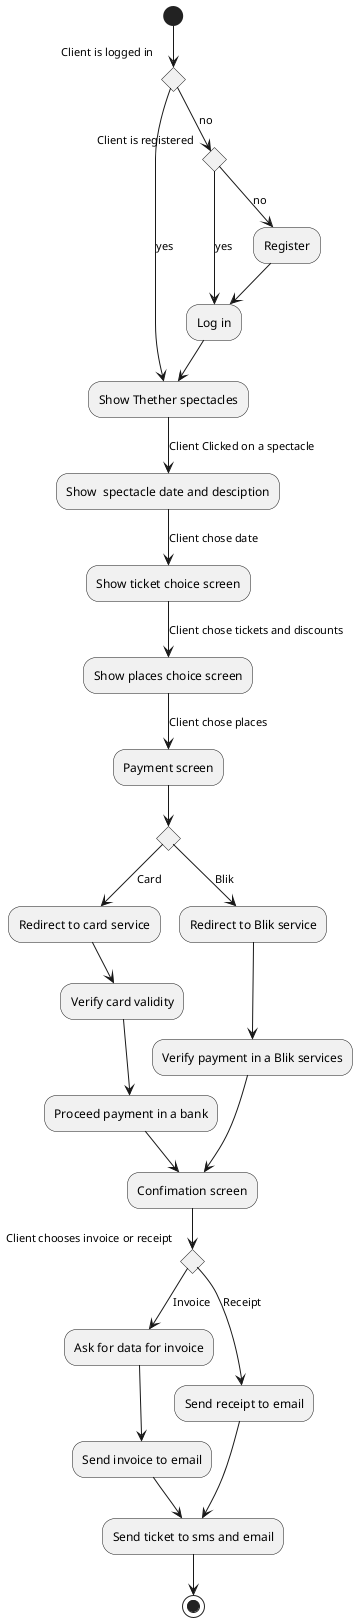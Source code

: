 @startuml activitydiagram
(*) --> if "Client is logged in" then
        --> [yes] "Show Thether spectacles"
    else   
        --> [no] if "Client is registered" then
        --> [yes] "Log in"
    else   
        --> [no] "Register"
        --> "Log in"
    endif
        --> "Show Thether spectacles"
    endif
    --> [Client Clicked on a spectacle] "Show  spectacle date and desciption"
    --> [Client chose date] "Show ticket choice screen"
    --> [Client chose tickets and discounts] "Show places choice screen"
    --> [Client chose places] "Payment screen"
    --> if "" then
        --> [Card] "Redirect to card service"
        --> "Verify card validity"
        --> "Proceed payment in a bank"
        --> "Confimation screen"
        else
        --> [Blik] "Redirect to Blik service"
        --> "Verify payment in a Blik services"
        --> "Confimation screen"
    --> if "Client chooses invoice or receipt" then
        --> [Invoice] "Ask for data for invoice"
        --> "Send invoice to email"
        --> "Send ticket to sms and email"
        else
        --> [Receipt] "Send receipt to email"
        --> "Send ticket to sms and email"
    "Send ticket to sms and email" -->(*)

@enduml